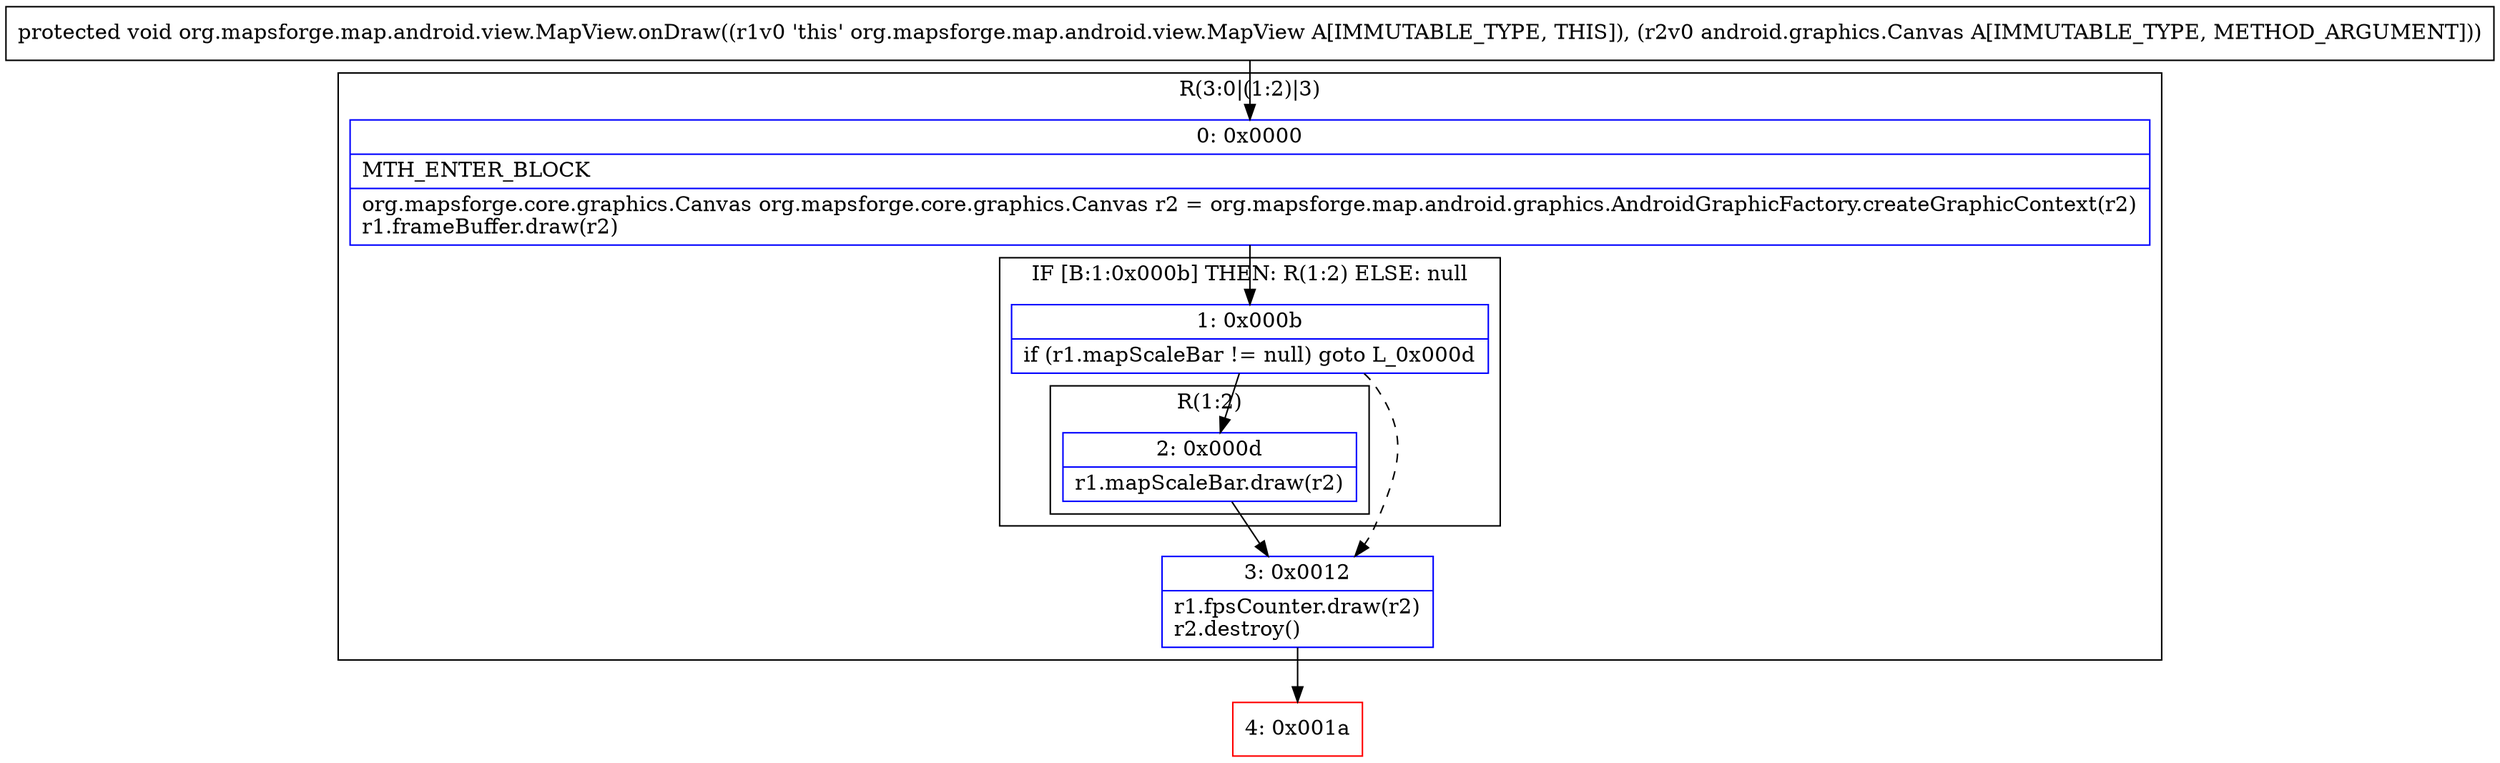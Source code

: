 digraph "CFG fororg.mapsforge.map.android.view.MapView.onDraw(Landroid\/graphics\/Canvas;)V" {
subgraph cluster_Region_1450012185 {
label = "R(3:0|(1:2)|3)";
node [shape=record,color=blue];
Node_0 [shape=record,label="{0\:\ 0x0000|MTH_ENTER_BLOCK\l|org.mapsforge.core.graphics.Canvas org.mapsforge.core.graphics.Canvas r2 = org.mapsforge.map.android.graphics.AndroidGraphicFactory.createGraphicContext(r2)\lr1.frameBuffer.draw(r2)\l}"];
subgraph cluster_IfRegion_1577794070 {
label = "IF [B:1:0x000b] THEN: R(1:2) ELSE: null";
node [shape=record,color=blue];
Node_1 [shape=record,label="{1\:\ 0x000b|if (r1.mapScaleBar != null) goto L_0x000d\l}"];
subgraph cluster_Region_1591010345 {
label = "R(1:2)";
node [shape=record,color=blue];
Node_2 [shape=record,label="{2\:\ 0x000d|r1.mapScaleBar.draw(r2)\l}"];
}
}
Node_3 [shape=record,label="{3\:\ 0x0012|r1.fpsCounter.draw(r2)\lr2.destroy()\l}"];
}
Node_4 [shape=record,color=red,label="{4\:\ 0x001a}"];
MethodNode[shape=record,label="{protected void org.mapsforge.map.android.view.MapView.onDraw((r1v0 'this' org.mapsforge.map.android.view.MapView A[IMMUTABLE_TYPE, THIS]), (r2v0 android.graphics.Canvas A[IMMUTABLE_TYPE, METHOD_ARGUMENT])) }"];
MethodNode -> Node_0;
Node_0 -> Node_1;
Node_1 -> Node_2;
Node_1 -> Node_3[style=dashed];
Node_2 -> Node_3;
Node_3 -> Node_4;
}

